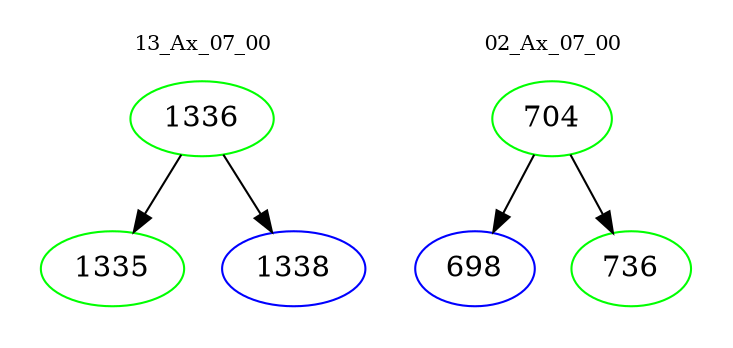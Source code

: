 digraph{
subgraph cluster_0 {
color = white
label = "13_Ax_07_00";
fontsize=10;
T0_1336 [label="1336", color="green"]
T0_1336 -> T0_1335 [color="black"]
T0_1335 [label="1335", color="green"]
T0_1336 -> T0_1338 [color="black"]
T0_1338 [label="1338", color="blue"]
}
subgraph cluster_1 {
color = white
label = "02_Ax_07_00";
fontsize=10;
T1_704 [label="704", color="green"]
T1_704 -> T1_698 [color="black"]
T1_698 [label="698", color="blue"]
T1_704 -> T1_736 [color="black"]
T1_736 [label="736", color="green"]
}
}
